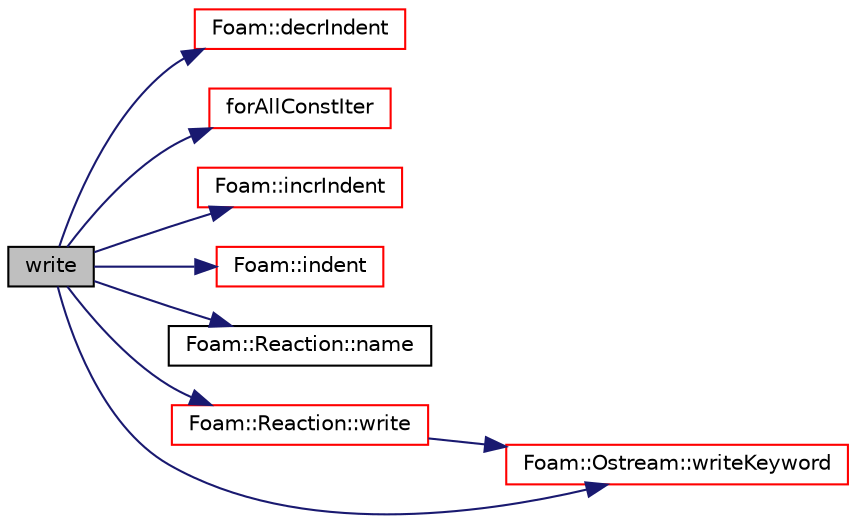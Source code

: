 digraph "write"
{
  bgcolor="transparent";
  edge [fontname="Helvetica",fontsize="10",labelfontname="Helvetica",labelfontsize="10"];
  node [fontname="Helvetica",fontsize="10",shape=record];
  rankdir="LR";
  Node1 [label="write",height=0.2,width=0.4,color="black", fillcolor="grey75", style="filled", fontcolor="black"];
  Node1 -> Node2 [color="midnightblue",fontsize="10",style="solid",fontname="Helvetica"];
  Node2 [label="Foam::decrIndent",height=0.2,width=0.4,color="red",URL="$a10974.html#a1c3a44e035fae1cd9d5a4a60a7e1c32b",tooltip="Decrement the indent level. "];
  Node1 -> Node3 [color="midnightblue",fontsize="10",style="solid",fontname="Helvetica"];
  Node3 [label="forAllConstIter",height=0.2,width=0.4,color="red",URL="$a03057.html#ae21e2836509b0fa7f7cedf6493b11b09"];
  Node1 -> Node4 [color="midnightblue",fontsize="10",style="solid",fontname="Helvetica"];
  Node4 [label="Foam::incrIndent",height=0.2,width=0.4,color="red",URL="$a10974.html#a5baff2b2334a238271b33f039e5dde5c",tooltip="Increment the indent level. "];
  Node1 -> Node5 [color="midnightblue",fontsize="10",style="solid",fontname="Helvetica"];
  Node5 [label="Foam::indent",height=0.2,width=0.4,color="red",URL="$a10974.html#ae297c57ea5b952a8bc9e4f30f7ea8701",tooltip="Indent stream. "];
  Node1 -> Node6 [color="midnightblue",fontsize="10",style="solid",fontname="Helvetica"];
  Node6 [label="Foam::Reaction::name",height=0.2,width=0.4,color="black",URL="$a02141.html#a4758a9fcecd0f4ac6a18d5d8567e11ca"];
  Node1 -> Node7 [color="midnightblue",fontsize="10",style="solid",fontname="Helvetica"];
  Node7 [label="Foam::Reaction::write",height=0.2,width=0.4,color="red",URL="$a02141.html#a0941061ad5a26be83b4107d05750ace6",tooltip="Write. "];
  Node7 -> Node8 [color="midnightblue",fontsize="10",style="solid",fontname="Helvetica"];
  Node8 [label="Foam::Ostream::writeKeyword",height=0.2,width=0.4,color="red",URL="$a01774.html#a3c58b2bb9174ea3c4a5fa58095d1290e",tooltip="Write the keyword followed by an appropriate indentation. "];
  Node1 -> Node8 [color="midnightblue",fontsize="10",style="solid",fontname="Helvetica"];
}
